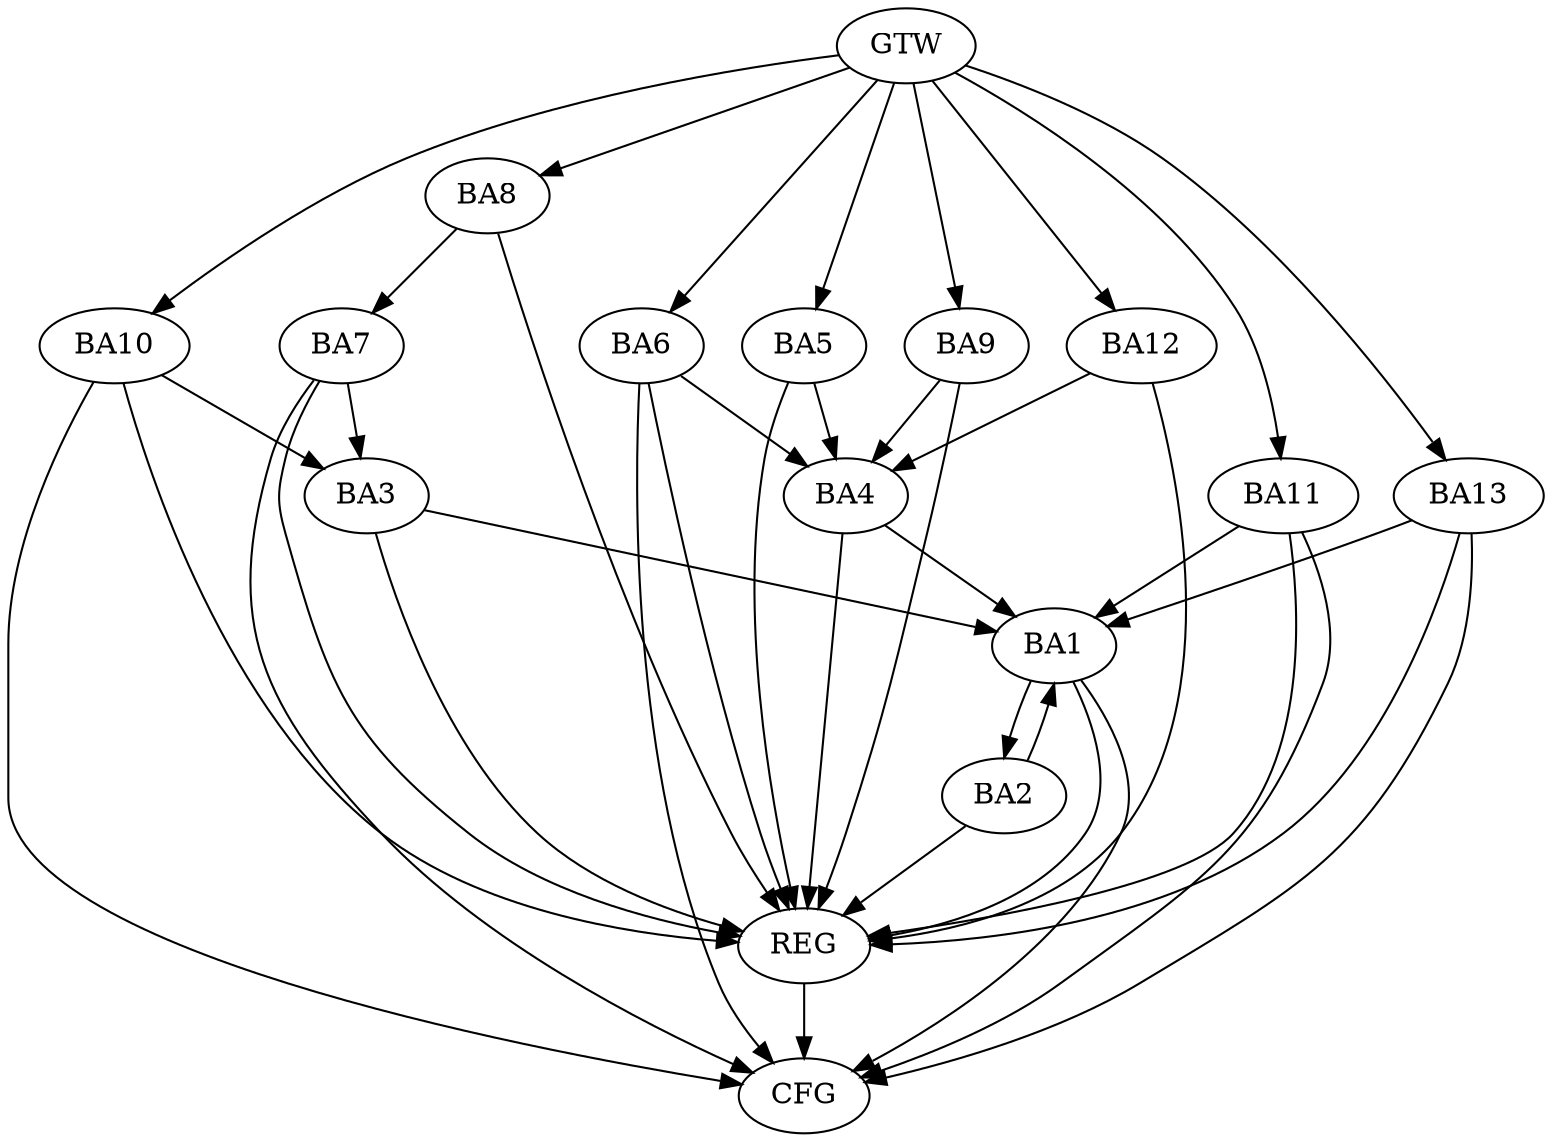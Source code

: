 strict digraph G {
  BA1 [ label="BA1" ];
  BA2 [ label="BA2" ];
  BA3 [ label="BA3" ];
  BA4 [ label="BA4" ];
  BA5 [ label="BA5" ];
  BA6 [ label="BA6" ];
  BA7 [ label="BA7" ];
  BA8 [ label="BA8" ];
  BA9 [ label="BA9" ];
  BA10 [ label="BA10" ];
  BA11 [ label="BA11" ];
  BA12 [ label="BA12" ];
  BA13 [ label="BA13" ];
  GTW [ label="GTW" ];
  REG [ label="REG" ];
  CFG [ label="CFG" ];
  BA1 -> BA2;
  BA2 -> BA1;
  BA3 -> BA1;
  BA4 -> BA1;
  BA5 -> BA4;
  BA6 -> BA4;
  BA7 -> BA3;
  BA8 -> BA7;
  BA9 -> BA4;
  BA10 -> BA3;
  BA11 -> BA1;
  BA12 -> BA4;
  BA13 -> BA1;
  GTW -> BA5;
  GTW -> BA6;
  GTW -> BA8;
  GTW -> BA9;
  GTW -> BA10;
  GTW -> BA11;
  GTW -> BA12;
  GTW -> BA13;
  BA1 -> REG;
  BA2 -> REG;
  BA3 -> REG;
  BA4 -> REG;
  BA5 -> REG;
  BA6 -> REG;
  BA7 -> REG;
  BA8 -> REG;
  BA9 -> REG;
  BA10 -> REG;
  BA11 -> REG;
  BA12 -> REG;
  BA13 -> REG;
  BA11 -> CFG;
  BA10 -> CFG;
  BA13 -> CFG;
  BA7 -> CFG;
  BA1 -> CFG;
  BA6 -> CFG;
  REG -> CFG;
}
